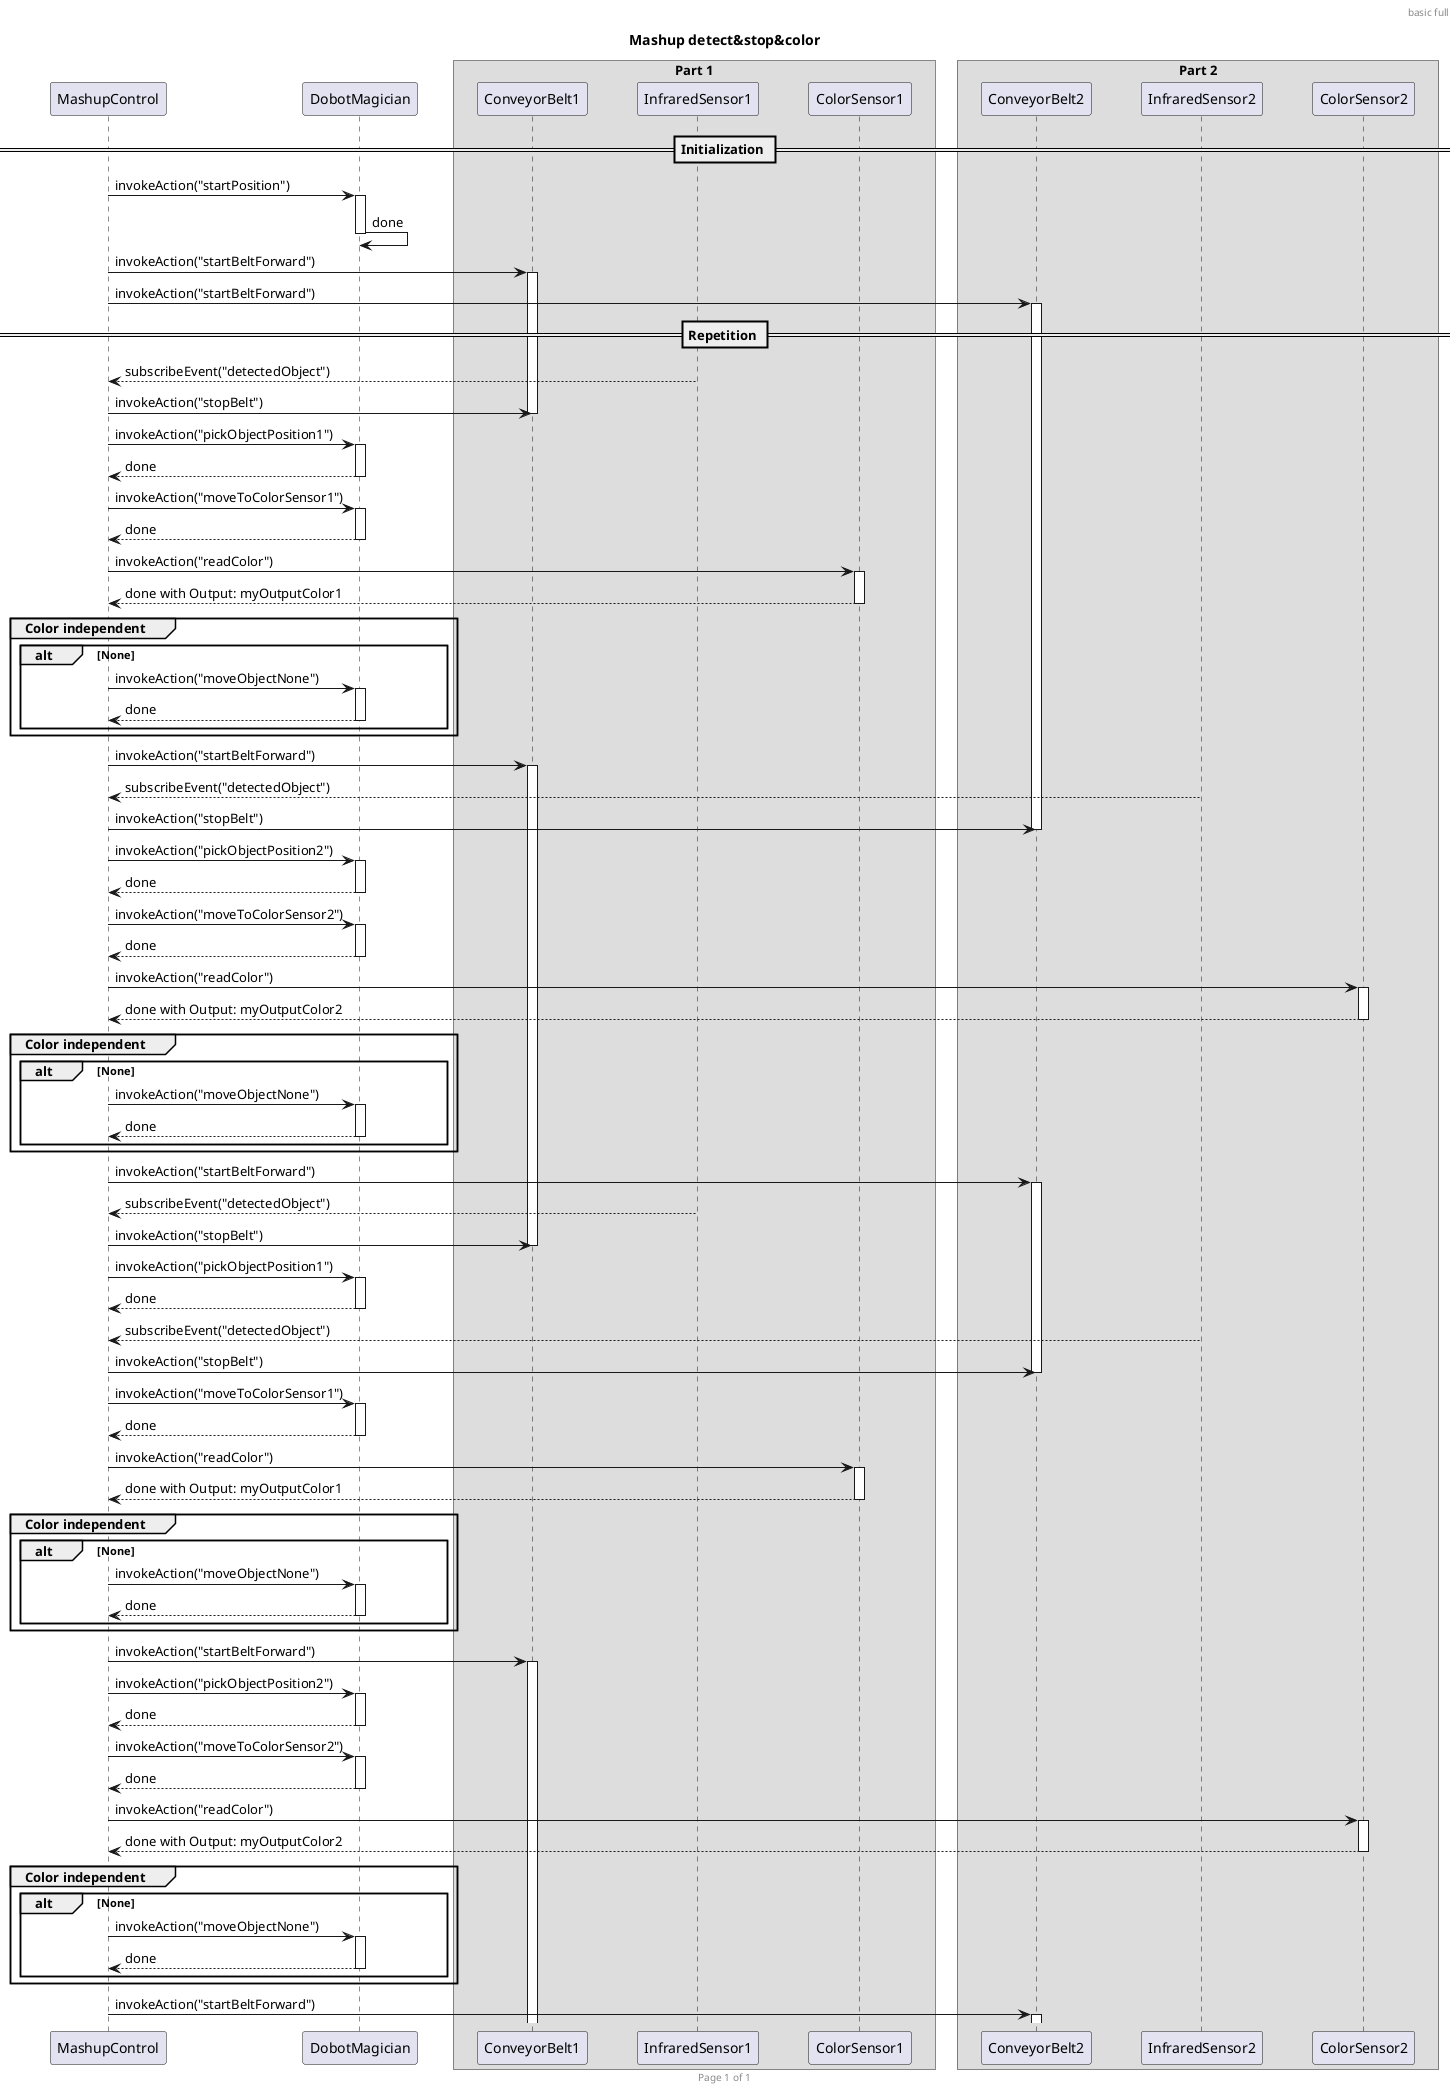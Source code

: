 @startuml
header basic full
footer Page %page% of %lastpage%

title Mashup detect&stop&color

skinparam ParticipantPadding 20
skinparam BoxPadding 10

participant MashupControl as MC
participant DobotMagician as DM

box "Part 1"
participant ConveyorBelt1 as CB1
participant InfraredSensor1 as IS1
participant ColorSensor1 as CS1
end box

box "Part 2"
participant ConveyorBelt2 as CB2
participant InfraredSensor2 as IS2
participant ColorSensor2 as CS2
end box


== Initialization ==

MC -> DM: invokeAction("startPosition")
activate DM
DM -> DM: done
deactivate DM

MC -> CB1: invokeAction("startBeltForward")
activate CB1
MC -> CB2: invokeAction("startBeltForward")
activate CB2

== Repetition ==

MC <-- IS1: subscribeEvent("detectedObject")
MC -> CB1: invokeAction("stopBelt")
deactivate CB1
MC -> DM: invokeAction("pickObjectPosition1")
activate DM
MC <-- DM: done
deactivate DM
MC -> DM: invokeAction("moveToColorSensor1")
activate DM
MC <-- DM: done
deactivate DM
MC -> CS1: invokeAction("readColor")
activate CS1
MC <-- CS1: done with Output: myOutputColor1
deactivate CS1
group Color independent
alt None
MC -> DM: invokeAction("moveObjectNone")
activate DM
MC <-- DM: done
deactivate DM
end
end
MC -> CB1: invokeAction("startBeltForward")
activate CB1


MC <-- IS2: subscribeEvent("detectedObject")
MC -> CB2: invokeAction("stopBelt")
deactivate CB2
MC -> DM: invokeAction("pickObjectPosition2")
activate DM
MC <-- DM: done
deactivate DM
MC -> DM: invokeAction("moveToColorSensor2")
activate DM
MC <-- DM: done
deactivate DM
MC -> CS2: invokeAction("readColor")
activate CS2
MC <-- CS2: done with Output: myOutputColor2
deactivate CS2
group Color independent
alt None
MC -> DM: invokeAction("moveObjectNone")
activate DM
MC <-- DM: done
deactivate DM
end
end
MC -> CB2: invokeAction("startBeltForward")
activate CB2

MC <-- IS1: subscribeEvent("detectedObject")
MC -> CB1: invokeAction("stopBelt")
deactivate CB1
MC -> DM: invokeAction("pickObjectPosition1")
activate DM
MC <-- DM: done
deactivate DM

MC <-- IS2: subscribeEvent("detectedObject")
MC -> CB2: invokeAction("stopBelt")
deactivate CB2

MC -> DM: invokeAction("moveToColorSensor1")
activate DM
MC <-- DM: done
deactivate DM
MC -> CS1: invokeAction("readColor")
activate CS1
MC <-- CS1: done with Output: myOutputColor1
deactivate CS1
group Color independent
alt None
MC -> DM: invokeAction("moveObjectNone")
activate DM
MC <-- DM: done
deactivate DM
end
end
MC -> CB1: invokeAction("startBeltForward")
activate CB1

MC -> DM: invokeAction("pickObjectPosition2")
activate DM
MC <-- DM: done
deactivate DM
MC -> DM: invokeAction("moveToColorSensor2")
activate DM
MC <-- DM: done
deactivate DM
MC -> CS2: invokeAction("readColor")
activate CS2
MC <-- CS2: done with Output: myOutputColor2
deactivate CS2
group Color independent
alt None
MC -> DM: invokeAction("moveObjectNone")
activate DM
MC <-- DM: done
deactivate DM
end
end
MC -> CB2: invokeAction("startBeltForward")
activate CB2
@enduml
